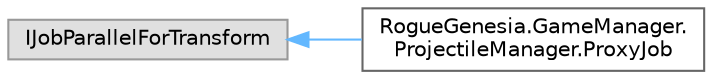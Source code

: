digraph "Graphical Class Hierarchy"
{
 // LATEX_PDF_SIZE
  bgcolor="transparent";
  edge [fontname=Helvetica,fontsize=10,labelfontname=Helvetica,labelfontsize=10];
  node [fontname=Helvetica,fontsize=10,shape=box,height=0.2,width=0.4];
  rankdir="LR";
  Node0 [label="IJobParallelForTransform",height=0.2,width=0.4,color="grey60", fillcolor="#E0E0E0", style="filled",tooltip=" "];
  Node0 -> Node1 [dir="back",color="steelblue1",style="solid"];
  Node1 [label="RogueGenesia.GameManager.\lProjectileManager.ProxyJob",height=0.2,width=0.4,color="grey40", fillcolor="white", style="filled",URL="$struct_rogue_genesia_1_1_game_manager_1_1_projectile_manager_1_1_proxy_job.html",tooltip=" "];
}
